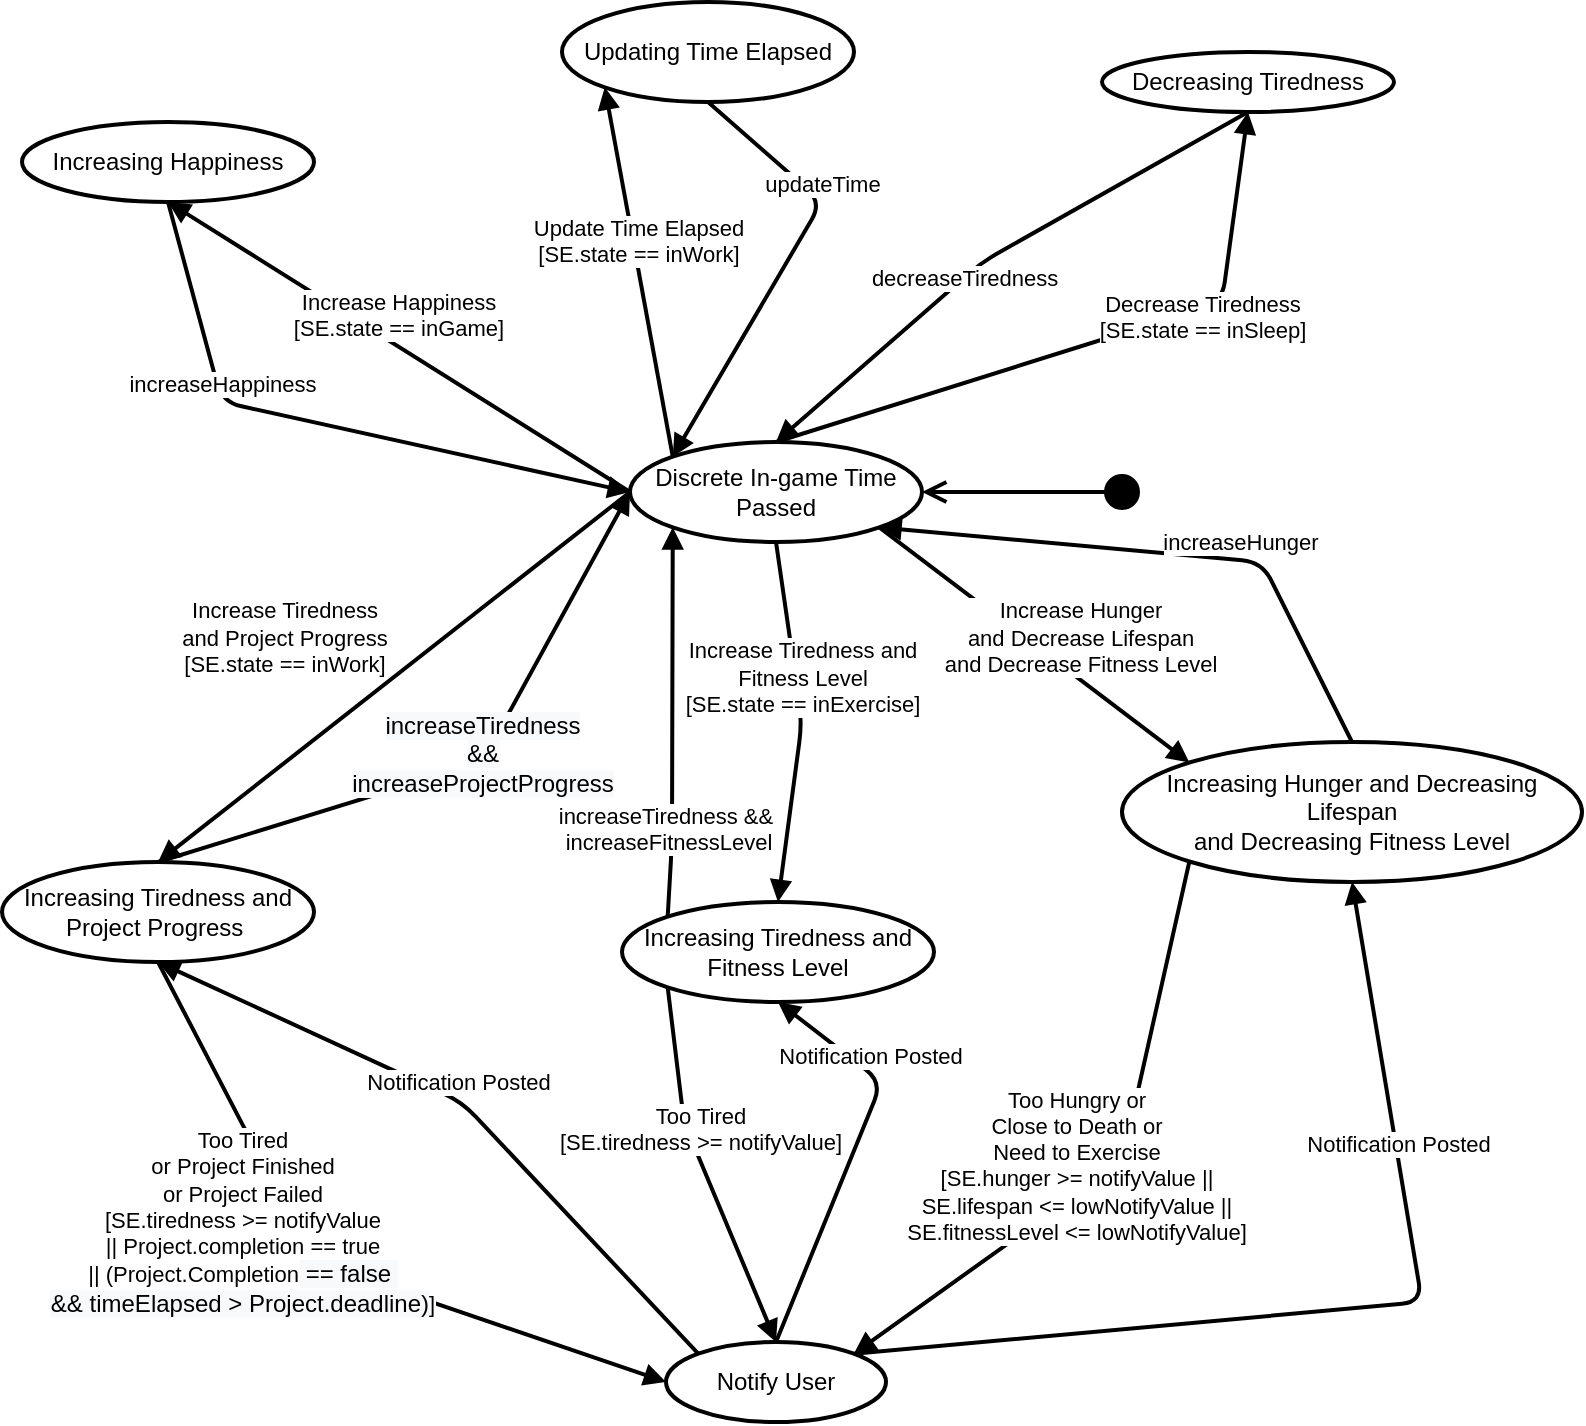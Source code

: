 <mxfile version="12.8.8" type="device"><diagram id="SzsMXc9j5czt4SVDwRjU" name="Page-1"><mxGraphModel dx="1024" dy="555" grid="1" gridSize="10" guides="1" tooltips="1" connect="1" arrows="1" fold="1" page="1" pageScale="1" pageWidth="827" pageHeight="1169" math="0" shadow="0"><root><mxCell id="0"/><mxCell id="1" parent="0"/><mxCell id="mHepWcazGCDJdxGTfK2Q-1" value="Discrete In-game Time Passed" style="ellipse;whiteSpace=wrap;html=1;strokeWidth=2;" parent="1" vertex="1"><mxGeometry x="344" y="250" width="146" height="50" as="geometry"/></mxCell><mxCell id="mHepWcazGCDJdxGTfK2Q-2" value="Updating Time Elapsed" style="ellipse;whiteSpace=wrap;html=1;strokeWidth=2;" parent="1" vertex="1"><mxGeometry x="310" y="30" width="146" height="50" as="geometry"/></mxCell><mxCell id="mHepWcazGCDJdxGTfK2Q-4" value="Increase Tiredness &lt;br&gt;and Project Progress&lt;br&gt;[SE.state == inWork]" style="html=1;verticalAlign=bottom;endArrow=block;exitX=0;exitY=0.5;exitDx=0;exitDy=0;entryX=0.5;entryY=0;entryDx=0;entryDy=0;strokeWidth=2;" parent="1" source="mHepWcazGCDJdxGTfK2Q-1" target="mHepWcazGCDJdxGTfK2Q-5" edge="1"><mxGeometry x="0.304" y="-33" width="80" relative="1" as="geometry"><mxPoint x="130.57" y="280" as="sourcePoint"/><mxPoint x="130.0" y="406.8" as="targetPoint"/><mxPoint x="1" as="offset"/></mxGeometry></mxCell><mxCell id="mHepWcazGCDJdxGTfK2Q-5" value="Increasing Tiredness and Project Progress&amp;nbsp;" style="ellipse;whiteSpace=wrap;html=1;strokeWidth=2;" parent="1" vertex="1"><mxGeometry x="30" y="460" width="156" height="50" as="geometry"/></mxCell><mxCell id="mHepWcazGCDJdxGTfK2Q-6" value="Increasing Hunger and Decreasing Lifespan&lt;br&gt;and Decreasing Fitness Level" style="ellipse;whiteSpace=wrap;html=1;strokeWidth=2;" parent="1" vertex="1"><mxGeometry x="590" y="400" width="230" height="70" as="geometry"/></mxCell><mxCell id="mHepWcazGCDJdxGTfK2Q-7" value="Increase Hunger&lt;br&gt;and Decrease Lifespan&lt;br&gt;and Decrease Fitness Level" style="html=1;verticalAlign=bottom;endArrow=block;exitX=1;exitY=1;exitDx=0;exitDy=0;entryX=0;entryY=0;entryDx=0;entryDy=0;strokeWidth=2;" parent="1" source="mHepWcazGCDJdxGTfK2Q-1" target="mHepWcazGCDJdxGTfK2Q-6" edge="1"><mxGeometry x="0.31" width="80" relative="1" as="geometry"><mxPoint x="731" y="160" as="sourcePoint"/><mxPoint x="500" y="345" as="targetPoint"/><mxPoint x="-1" as="offset"/></mxGeometry></mxCell><mxCell id="mHepWcazGCDJdxGTfK2Q-8" value="&lt;span style=&quot;font-size: 12px ; white-space: normal ; background-color: rgb(248 , 249 , 250)&quot;&gt;increaseTiredness&lt;br&gt;&amp;amp;&amp;amp; increaseProjectProgress&lt;br&gt;&lt;/span&gt;" style="html=1;verticalAlign=bottom;endArrow=block;strokeWidth=2;entryX=0;entryY=0.5;entryDx=0;entryDy=0;exitX=0.5;exitY=0;exitDx=0;exitDy=0;" parent="1" source="mHepWcazGCDJdxGTfK2Q-5" target="mHepWcazGCDJdxGTfK2Q-1" edge="1"><mxGeometry x="0.012" y="-19" width="80" relative="1" as="geometry"><mxPoint x="200" y="580" as="sourcePoint"/><mxPoint x="320" y="580" as="targetPoint"/><Array as="points"><mxPoint x="270" y="410"/></Array><mxPoint as="offset"/></mxGeometry></mxCell><mxCell id="mHepWcazGCDJdxGTfK2Q-10" value="increaseHunger" style="html=1;verticalAlign=bottom;endArrow=block;strokeWidth=2;entryX=1;entryY=1;entryDx=0;entryDy=0;exitX=0.5;exitY=0;exitDx=0;exitDy=0;" parent="1" source="mHepWcazGCDJdxGTfK2Q-6" target="mHepWcazGCDJdxGTfK2Q-1" edge="1"><mxGeometry x="-0.236" width="80" relative="1" as="geometry"><mxPoint x="626" y="600" as="sourcePoint"/><mxPoint x="620" y="470" as="targetPoint"/><Array as="points"><mxPoint x="660" y="310"/></Array><mxPoint as="offset"/></mxGeometry></mxCell><mxCell id="mHepWcazGCDJdxGTfK2Q-11" value="Increase Happiness&lt;br&gt;[SE.state == inGame]" style="html=1;verticalAlign=bottom;endArrow=block;strokeWidth=2;entryX=0.5;entryY=1;entryDx=0;entryDy=0;exitX=0;exitY=0.5;exitDx=0;exitDy=0;" parent="1" source="mHepWcazGCDJdxGTfK2Q-1" target="mHepWcazGCDJdxGTfK2Q-12" edge="1"><mxGeometry width="80" relative="1" as="geometry"><mxPoint x="152" y="160" as="sourcePoint"/><mxPoint x="340" y="250" as="targetPoint"/></mxGeometry></mxCell><mxCell id="mHepWcazGCDJdxGTfK2Q-12" value="Increasing Happiness" style="ellipse;whiteSpace=wrap;html=1;strokeWidth=2;" parent="1" vertex="1"><mxGeometry x="40" y="90" width="146" height="40" as="geometry"/></mxCell><mxCell id="mHepWcazGCDJdxGTfK2Q-13" value="increaseHappiness" style="html=1;verticalAlign=bottom;endArrow=block;strokeWidth=2;entryX=0;entryY=0.5;entryDx=0;entryDy=0;exitX=0.5;exitY=1;exitDx=0;exitDy=0;" parent="1" source="mHepWcazGCDJdxGTfK2Q-12" target="mHepWcazGCDJdxGTfK2Q-1" edge="1"><mxGeometry x="-0.337" width="80" relative="1" as="geometry"><mxPoint x="430" y="210" as="sourcePoint"/><mxPoint x="604" y="30" as="targetPoint"/><Array as="points"><mxPoint x="140" y="230"/></Array><mxPoint as="offset"/></mxGeometry></mxCell><mxCell id="mHepWcazGCDJdxGTfK2Q-14" value="Increase Tiredness and&lt;br&gt;Fitness Level&lt;br&gt;[SE.state == inExercise]" style="html=1;verticalAlign=bottom;endArrow=block;strokeWidth=2;exitX=0.5;exitY=1;exitDx=0;exitDy=0;entryX=0.5;entryY=0;entryDx=0;entryDy=0;" parent="1" source="mHepWcazGCDJdxGTfK2Q-1" target="mHepWcazGCDJdxGTfK2Q-15" edge="1"><mxGeometry x="0.004" width="80" relative="1" as="geometry"><mxPoint x="390" y="585" as="sourcePoint"/><mxPoint x="440" y="440" as="targetPoint"/><Array as="points"><mxPoint x="430" y="390"/></Array><mxPoint as="offset"/></mxGeometry></mxCell><mxCell id="mHepWcazGCDJdxGTfK2Q-15" value="Increasing Tiredness and Fitness Level" style="ellipse;whiteSpace=wrap;html=1;strokeWidth=2;" parent="1" vertex="1"><mxGeometry x="340" y="480" width="156" height="50" as="geometry"/></mxCell><mxCell id="mHepWcazGCDJdxGTfK2Q-16" value="increaseTiredness &amp;amp;&amp;amp;&amp;nbsp;&lt;br&gt;increaseFitnessLevel" style="html=1;verticalAlign=bottom;endArrow=block;strokeWidth=2;entryX=0;entryY=1;entryDx=0;entryDy=0;exitX=0;exitY=0;exitDx=0;exitDy=0;" parent="1" source="mHepWcazGCDJdxGTfK2Q-15" target="mHepWcazGCDJdxGTfK2Q-1" edge="1"><mxGeometry x="-0.714" y="1" width="80" relative="1" as="geometry"><mxPoint x="240" y="530" as="sourcePoint"/><mxPoint x="395.381" y="767.322" as="targetPoint"/><Array as="points"><mxPoint x="365" y="450"/></Array><mxPoint as="offset"/></mxGeometry></mxCell><mxCell id="mHepWcazGCDJdxGTfK2Q-17" value="Decrease Tiredness&lt;br&gt;[SE.state == inSleep]" style="html=1;verticalAlign=bottom;endArrow=block;strokeWidth=2;entryX=0.5;entryY=1;entryDx=0;entryDy=0;exitX=0.5;exitY=0;exitDx=0;exitDy=0;" parent="1" source="mHepWcazGCDJdxGTfK2Q-1" target="mHepWcazGCDJdxGTfK2Q-18" edge="1"><mxGeometry x="0.357" y="-14" width="80" relative="1" as="geometry"><mxPoint x="675.381" y="257.322" as="sourcePoint"/><mxPoint x="1024" y="200" as="targetPoint"/><Array as="points"><mxPoint x="640" y="180"/></Array><mxPoint x="-4" y="7" as="offset"/></mxGeometry></mxCell><mxCell id="mHepWcazGCDJdxGTfK2Q-18" value="Decreasing Tiredness" style="ellipse;whiteSpace=wrap;html=1;strokeWidth=2;" parent="1" vertex="1"><mxGeometry x="580" y="55" width="146" height="30" as="geometry"/></mxCell><mxCell id="mHepWcazGCDJdxGTfK2Q-19" value="decreaseTiredness" style="html=1;verticalAlign=bottom;endArrow=block;strokeWidth=2;entryX=0.5;entryY=0;entryDx=0;entryDy=0;exitX=0.5;exitY=1;exitDx=0;exitDy=0;" parent="1" source="mHepWcazGCDJdxGTfK2Q-18" target="mHepWcazGCDJdxGTfK2Q-1" edge="1"><mxGeometry x="0.176" y="8" width="80" relative="1" as="geometry"><mxPoint x="1114" y="160" as="sourcePoint"/><mxPoint x="675.381" y="257.322" as="targetPoint"/><Array as="points"><mxPoint x="520" y="160"/></Array><mxPoint x="-1" as="offset"/></mxGeometry></mxCell><mxCell id="mHepWcazGCDJdxGTfK2Q-20" value="" style="html=1;verticalAlign=bottom;startArrow=circle;startFill=1;endArrow=open;startSize=6;endSize=8;strokeWidth=2;entryX=1;entryY=0.5;entryDx=0;entryDy=0;" parent="1" target="mHepWcazGCDJdxGTfK2Q-1" edge="1"><mxGeometry width="80" relative="1" as="geometry"><mxPoint x="600" y="275" as="sourcePoint"/><mxPoint x="770" y="260" as="targetPoint"/></mxGeometry></mxCell><mxCell id="mHepWcazGCDJdxGTfK2Q-21" value="Update Time Elapsed&lt;br&gt;[SE.state == inWork]" style="html=1;verticalAlign=bottom;endArrow=block;strokeWidth=2;exitX=0;exitY=0;exitDx=0;exitDy=0;entryX=0;entryY=1;entryDx=0;entryDy=0;" parent="1" source="mHepWcazGCDJdxGTfK2Q-1" target="mHepWcazGCDJdxGTfK2Q-2" edge="1"><mxGeometry width="80" relative="1" as="geometry"><mxPoint x="340" y="100" as="sourcePoint"/><mxPoint x="340" y="584" as="targetPoint"/></mxGeometry></mxCell><mxCell id="mHepWcazGCDJdxGTfK2Q-23" value="updateTime" style="html=1;verticalAlign=bottom;endArrow=block;strokeWidth=2;exitX=0.5;exitY=1;exitDx=0;exitDy=0;entryX=0;entryY=0;entryDx=0;entryDy=0;" parent="1" source="mHepWcazGCDJdxGTfK2Q-2" target="mHepWcazGCDJdxGTfK2Q-1" edge="1"><mxGeometry x="-0.321" width="80" relative="1" as="geometry"><mxPoint x="370" y="390" as="sourcePoint"/><mxPoint x="520" y="390" as="targetPoint"/><Array as="points"><mxPoint x="440" y="130"/></Array><mxPoint as="offset"/></mxGeometry></mxCell><mxCell id="mHepWcazGCDJdxGTfK2Q-24" value="Notify User" style="ellipse;whiteSpace=wrap;html=1;strokeWidth=2;" parent="1" vertex="1"><mxGeometry x="362" y="700" width="110" height="40" as="geometry"/></mxCell><mxCell id="mHepWcazGCDJdxGTfK2Q-25" value="Too Tired &lt;br&gt;or Project Finished &lt;br&gt;or&amp;nbsp;Project Failed&lt;br&gt;[SE.tiredness &amp;gt;= notifyValue &lt;br&gt;|| Project.completion == true&lt;br&gt;|| (Project.Completion&lt;span style=&quot;font-size: 12px ; background-color: rgb(248 , 249 , 250)&quot;&gt;&amp;nbsp;== false&amp;nbsp;&lt;/span&gt;&lt;br style=&quot;font-size: 12px ; background-color: rgb(248 , 249 , 250)&quot;&gt;&lt;span style=&quot;font-size: 12px ; background-color: rgb(248 , 249 , 250)&quot;&gt;&amp;amp;&amp;amp; timeElapsed &amp;gt; Project.deadline)&lt;/span&gt;]" style="html=1;verticalAlign=bottom;endArrow=block;strokeWidth=2;exitX=0.5;exitY=1;exitDx=0;exitDy=0;entryX=0;entryY=0.5;entryDx=0;entryDy=0;" parent="1" source="mHepWcazGCDJdxGTfK2Q-5" target="mHepWcazGCDJdxGTfK2Q-24" edge="1"><mxGeometry x="-0.048" y="-47" width="80" relative="1" as="geometry"><mxPoint x="173" y="570" as="sourcePoint"/><mxPoint x="179" y="750" as="targetPoint"/><Array as="points"><mxPoint x="186" y="660"/></Array><mxPoint x="-21" y="-14" as="offset"/></mxGeometry></mxCell><mxCell id="mHepWcazGCDJdxGTfK2Q-26" value="Notification Posted" style="html=1;verticalAlign=bottom;endArrow=block;strokeWidth=2;entryX=0.5;entryY=1;entryDx=0;entryDy=0;exitX=0;exitY=0;exitDx=0;exitDy=0;" parent="1" source="mHepWcazGCDJdxGTfK2Q-24" target="mHepWcazGCDJdxGTfK2Q-5" edge="1"><mxGeometry x="0.029" width="80" relative="1" as="geometry"><mxPoint x="636.381" y="684.642" as="sourcePoint"/><mxPoint x="630.381" y="489.998" as="targetPoint"/><Array as="points"><mxPoint x="260" y="580"/></Array><mxPoint as="offset"/></mxGeometry></mxCell><mxCell id="mHepWcazGCDJdxGTfK2Q-27" value="Too Tired&lt;br&gt;[SE.tiredness &amp;gt;= notifyValue]" style="html=1;verticalAlign=bottom;endArrow=block;strokeWidth=2;entryX=0.5;entryY=0;entryDx=0;entryDy=0;exitX=0;exitY=1;exitDx=0;exitDy=0;" parent="1" source="mHepWcazGCDJdxGTfK2Q-15" target="mHepWcazGCDJdxGTfK2Q-24" edge="1"><mxGeometry x="-0.054" width="80" relative="1" as="geometry"><mxPoint x="420" y="670" as="sourcePoint"/><mxPoint x="350" y="540" as="targetPoint"/><Array as="points"><mxPoint x="371" y="590"/></Array><mxPoint as="offset"/></mxGeometry></mxCell><mxCell id="mHepWcazGCDJdxGTfK2Q-28" value="Notification Posted" style="html=1;verticalAlign=bottom;endArrow=block;strokeWidth=2;entryX=0.5;entryY=1;entryDx=0;entryDy=0;exitX=0.5;exitY=0;exitDx=0;exitDy=0;" parent="1" source="mHepWcazGCDJdxGTfK2Q-24" target="mHepWcazGCDJdxGTfK2Q-15" edge="1"><mxGeometry x="0.431" width="80" relative="1" as="geometry"><mxPoint x="737.109" y="739.998" as="sourcePoint"/><mxPoint x="472" y="544.14" as="targetPoint"/><Array as="points"><mxPoint x="470" y="570"/></Array><mxPoint as="offset"/></mxGeometry></mxCell><mxCell id="mHepWcazGCDJdxGTfK2Q-29" value="Too Hungry or&lt;br&gt;Close to Death or&lt;br&gt;Need to Exercise&lt;br&gt;[SE.hunger &amp;gt;= notifyValue ||&lt;br&gt;SE.lifespan &amp;lt;= lowNotifyValue ||&lt;br&gt;SE.fitnessLevel &amp;lt;= lowNotifyValue]" style="html=1;verticalAlign=bottom;endArrow=block;strokeWidth=2;entryX=1;entryY=0;entryDx=0;entryDy=0;exitX=0;exitY=1;exitDx=0;exitDy=0;" parent="1" source="mHepWcazGCDJdxGTfK2Q-6" target="mHepWcazGCDJdxGTfK2Q-24" edge="1"><mxGeometry x="0.196" y="22" width="80" relative="1" as="geometry"><mxPoint x="603.881" y="569.998" as="sourcePoint"/><mxPoint x="649.5" y="747.32" as="targetPoint"/><Array as="points"><mxPoint x="590" y="610"/></Array><mxPoint x="-6" y="5" as="offset"/></mxGeometry></mxCell><mxCell id="mHepWcazGCDJdxGTfK2Q-30" value="Notification Posted" style="html=1;verticalAlign=bottom;endArrow=block;strokeWidth=2;entryX=0.5;entryY=1;entryDx=0;entryDy=0;exitX=1;exitY=0;exitDx=0;exitDy=0;" parent="1" source="mHepWcazGCDJdxGTfK2Q-24" target="mHepWcazGCDJdxGTfK2Q-6" edge="1"><mxGeometry x="0.431" width="80" relative="1" as="geometry"><mxPoint x="649.5" y="747.32" as="sourcePoint"/><mxPoint x="655.5" y="577.32" as="targetPoint"/><Array as="points"><mxPoint x="740" y="680"/></Array><mxPoint as="offset"/></mxGeometry></mxCell></root></mxGraphModel></diagram></mxfile>